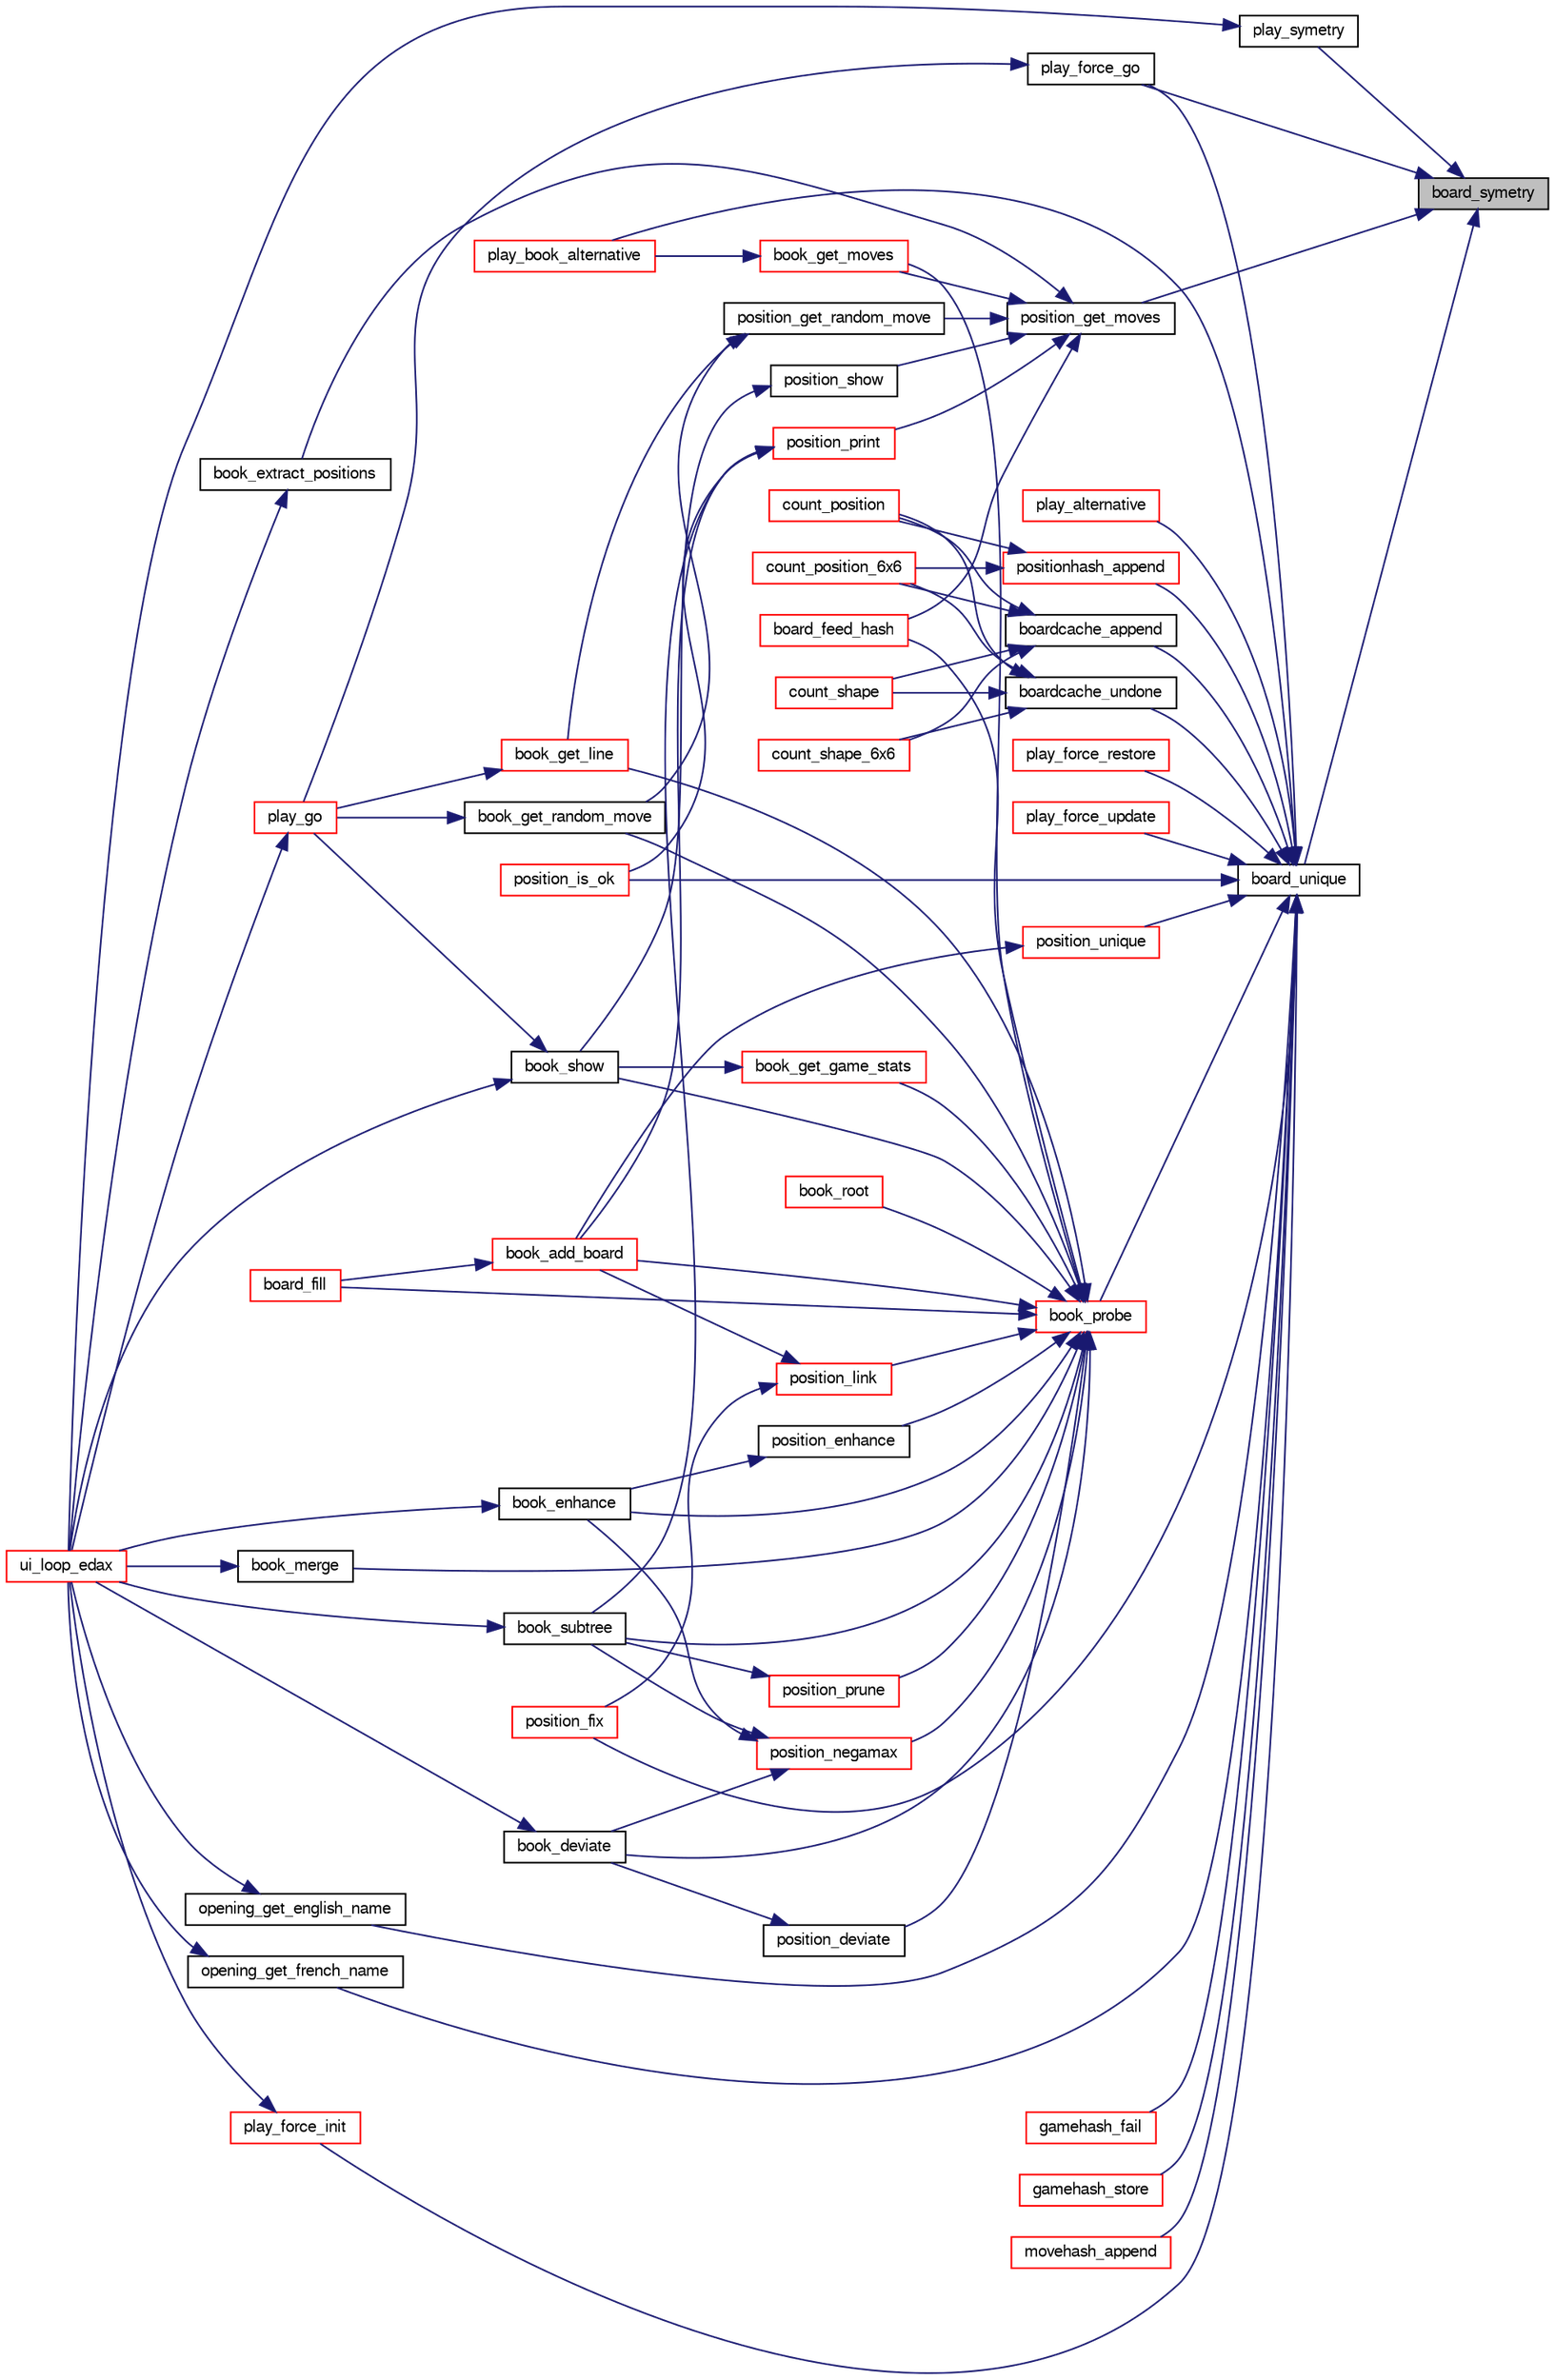 digraph "board_symetry"
{
 // LATEX_PDF_SIZE
  bgcolor="transparent";
  edge [fontname="FreeSans",fontsize="10",labelfontname="FreeSans",labelfontsize="10"];
  node [fontname="FreeSans",fontsize="10",shape=record];
  rankdir="RL";
  Node1 [label="board_symetry",height=0.2,width=0.4,color="black", fillcolor="grey75", style="filled", fontcolor="black",tooltip="symetric board"];
  Node1 -> Node2 [dir="back",color="midnightblue",fontsize="10",style="solid",fontname="FreeSans"];
  Node2 [label="board_unique",height=0.2,width=0.4,color="black",URL="$board_8c.html#a66911c3a003f5fb27a87503b5bb04f6d",tooltip="unique board"];
  Node2 -> Node3 [dir="back",color="midnightblue",fontsize="10",style="solid",fontname="FreeSans"];
  Node3 [label="boardcache_append",height=0.2,width=0.4,color="black",URL="$perft_8c.html#ab89d904b22937c99cb208063ab0e80b1",tooltip=" "];
  Node3 -> Node4 [dir="back",color="midnightblue",fontsize="10",style="solid",fontname="FreeSans"];
  Node4 [label="count_position",height=0.2,width=0.4,color="red",URL="$perft_8c.html#a2d4fe896c978bd809fa8952616362382",tooltip="Recursively count positions."];
  Node3 -> Node9 [dir="back",color="midnightblue",fontsize="10",style="solid",fontname="FreeSans"];
  Node9 [label="count_position_6x6",height=0.2,width=0.4,color="red",URL="$perft_8c.html#aa337f17617f5e241b81068c5b1d53ceb",tooltip="Recursively count positions."];
  Node3 -> Node10 [dir="back",color="midnightblue",fontsize="10",style="solid",fontname="FreeSans"];
  Node10 [label="count_shape",height=0.2,width=0.4,color="red",URL="$perft_8c.html#ac407862f89888ec121363c7dd9a391ee",tooltip="Recursively count shapes."];
  Node3 -> Node12 [dir="back",color="midnightblue",fontsize="10",style="solid",fontname="FreeSans"];
  Node12 [label="count_shape_6x6",height=0.2,width=0.4,color="red",URL="$perft_8c.html#a5dce5b6d1c1a8586cce0ce9e16e6b833",tooltip="Recursively count shapes."];
  Node2 -> Node13 [dir="back",color="midnightblue",fontsize="10",style="solid",fontname="FreeSans"];
  Node13 [label="boardcache_undone",height=0.2,width=0.4,color="black",URL="$perft_8c.html#a5b192fc464ce0ce293410aae2c75a9c7",tooltip="Append a shape to the hash table."];
  Node13 -> Node4 [dir="back",color="midnightblue",fontsize="10",style="solid",fontname="FreeSans"];
  Node13 -> Node9 [dir="back",color="midnightblue",fontsize="10",style="solid",fontname="FreeSans"];
  Node13 -> Node10 [dir="back",color="midnightblue",fontsize="10",style="solid",fontname="FreeSans"];
  Node13 -> Node12 [dir="back",color="midnightblue",fontsize="10",style="solid",fontname="FreeSans"];
  Node2 -> Node14 [dir="back",color="midnightblue",fontsize="10",style="solid",fontname="FreeSans"];
  Node14 [label="book_probe",height=0.2,width=0.4,color="red",URL="$book_8c.html#a0618aa17a7aef4ce9704705ab3f4a8fa",tooltip="Find a position in the book."];
  Node14 -> Node15 [dir="back",color="midnightblue",fontsize="10",style="solid",fontname="FreeSans"];
  Node15 [label="board_feed_hash",height=0.2,width=0.4,color="red",URL="$book_8c.html#a9c0c6a1b902182109525eb3e10db7cad",tooltip="Feed hash from a position."];
  Node14 -> Node17 [dir="back",color="midnightblue",fontsize="10",style="solid",fontname="FreeSans"];
  Node17 [label="board_fill",height=0.2,width=0.4,color="red",URL="$book_8c.html#abdce4d74200559a64a4a498f952cfe96",tooltip="Fill the opening book."];
  Node14 -> Node19 [dir="back",color="midnightblue",fontsize="10",style="solid",fontname="FreeSans"];
  Node19 [label="book_add_board",height=0.2,width=0.4,color="red",URL="$book_8c.html#a429dbc3a206062b05e0e9da5f6fd8452",tooltip="Add a position."];
  Node19 -> Node17 [dir="back",color="midnightblue",fontsize="10",style="solid",fontname="FreeSans"];
  Node14 -> Node35 [dir="back",color="midnightblue",fontsize="10",style="solid",fontname="FreeSans"];
  Node35 [label="book_deviate",height=0.2,width=0.4,color="black",URL="$book_8c.html#ad3ff0b9b8333c6714cd23ca4ebb620b8",tooltip="Deviate a book."];
  Node35 -> Node7 [dir="back",color="midnightblue",fontsize="10",style="solid",fontname="FreeSans"];
  Node7 [label="ui_loop_edax",height=0.2,width=0.4,color="red",URL="$edax_8c.html#a2354b96c7688bae32bedb6203d672f50",tooltip="Loop event."];
  Node14 -> Node36 [dir="back",color="midnightblue",fontsize="10",style="solid",fontname="FreeSans"];
  Node36 [label="book_enhance",height=0.2,width=0.4,color="black",URL="$book_8c.html#a55c9eb657940f815d9be360f1f2b7aea",tooltip="Enhance a book."];
  Node36 -> Node7 [dir="back",color="midnightblue",fontsize="10",style="solid",fontname="FreeSans"];
  Node14 -> Node37 [dir="back",color="midnightblue",fontsize="10",style="solid",fontname="FreeSans"];
  Node37 [label="book_get_game_stats",height=0.2,width=0.4,color="red",URL="$book_8c.html#aa7c2d0e635012ae756261619a1188e5c",tooltip="Get game statistics from a position."];
  Node37 -> Node38 [dir="back",color="midnightblue",fontsize="10",style="solid",fontname="FreeSans"];
  Node38 [label="book_show",height=0.2,width=0.4,color="black",URL="$book_8c.html#a393a42eb1a3ce423cad7df4eb4ffaac4",tooltip="Display a position from the book."];
  Node38 -> Node39 [dir="back",color="midnightblue",fontsize="10",style="solid",fontname="FreeSans"];
  Node39 [label="play_go",height=0.2,width=0.4,color="red",URL="$play_8c.html#aeba64a0b6660a04cff93da447da3f746",tooltip="Start thinking."];
  Node39 -> Node7 [dir="back",color="midnightblue",fontsize="10",style="solid",fontname="FreeSans"];
  Node38 -> Node7 [dir="back",color="midnightblue",fontsize="10",style="solid",fontname="FreeSans"];
  Node14 -> Node46 [dir="back",color="midnightblue",fontsize="10",style="solid",fontname="FreeSans"];
  Node46 [label="book_get_line",height=0.2,width=0.4,color="red",URL="$book_8c.html#a5c4b33003cbd770b19d394d4f6dd6a4f",tooltip="Get a variation from the book."];
  Node46 -> Node39 [dir="back",color="midnightblue",fontsize="10",style="solid",fontname="FreeSans"];
  Node14 -> Node47 [dir="back",color="midnightblue",fontsize="10",style="solid",fontname="FreeSans"];
  Node47 [label="book_get_moves",height=0.2,width=0.4,color="red",URL="$book_8c.html#aa1610f481122264992eac876893fdf35",tooltip="Get a list of moves from the book."];
  Node47 -> Node52 [dir="back",color="midnightblue",fontsize="10",style="solid",fontname="FreeSans"];
  Node52 [label="play_book_alternative",height=0.2,width=0.4,color="red",URL="$play_8c.html#a0a53dfd153477f6332c030733e3a2d56",tooltip="Seek for the best alternative move from the opening book."];
  Node14 -> Node55 [dir="back",color="midnightblue",fontsize="10",style="solid",fontname="FreeSans"];
  Node55 [label="book_get_random_move",height=0.2,width=0.4,color="black",URL="$book_8c.html#a71ddeb4c807f9833f5e8507ba9dab350",tooltip="Get a move at random from the opening book."];
  Node55 -> Node39 [dir="back",color="midnightblue",fontsize="10",style="solid",fontname="FreeSans"];
  Node14 -> Node56 [dir="back",color="midnightblue",fontsize="10",style="solid",fontname="FreeSans"];
  Node56 [label="book_merge",height=0.2,width=0.4,color="black",URL="$book_8c.html#aa496342cb2a666bd18913b11c337347c",tooltip="Merge two opening books."];
  Node56 -> Node7 [dir="back",color="midnightblue",fontsize="10",style="solid",fontname="FreeSans"];
  Node14 -> Node57 [dir="back",color="midnightblue",fontsize="10",style="solid",fontname="FreeSans"];
  Node57 [label="book_root",height=0.2,width=0.4,color="red",URL="$book_8c.html#a15fb375522cfce3cca97b01d84fab40d",tooltip="Find the initial position in the book."];
  Node14 -> Node38 [dir="back",color="midnightblue",fontsize="10",style="solid",fontname="FreeSans"];
  Node14 -> Node61 [dir="back",color="midnightblue",fontsize="10",style="solid",fontname="FreeSans"];
  Node61 [label="book_subtree",height=0.2,width=0.4,color="black",URL="$book_8c.html#a54e2a9a31eaf5be229ebfb49e200065b",tooltip="Prune a book."];
  Node61 -> Node7 [dir="back",color="midnightblue",fontsize="10",style="solid",fontname="FreeSans"];
  Node14 -> Node62 [dir="back",color="midnightblue",fontsize="10",style="solid",fontname="FreeSans"];
  Node62 [label="position_deviate",height=0.2,width=0.4,color="black",URL="$book_8c.html#ae9ee489a468274fd83808c53da0418c9",tooltip="Deviate a position."];
  Node62 -> Node35 [dir="back",color="midnightblue",fontsize="10",style="solid",fontname="FreeSans"];
  Node14 -> Node63 [dir="back",color="midnightblue",fontsize="10",style="solid",fontname="FreeSans"];
  Node63 [label="position_enhance",height=0.2,width=0.4,color="black",URL="$book_8c.html#ae7bdabeabfe76594a8c99bcdb98dedff",tooltip="Enhance a position."];
  Node63 -> Node36 [dir="back",color="midnightblue",fontsize="10",style="solid",fontname="FreeSans"];
  Node14 -> Node64 [dir="back",color="midnightblue",fontsize="10",style="solid",fontname="FreeSans"];
  Node64 [label="position_link",height=0.2,width=0.4,color="red",URL="$book_8c.html#a019aa7c08d4071fc2afc5c4a01777699",tooltip="Link a position."];
  Node64 -> Node19 [dir="back",color="midnightblue",fontsize="10",style="solid",fontname="FreeSans"];
  Node64 -> Node68 [dir="back",color="midnightblue",fontsize="10",style="solid",fontname="FreeSans"];
  Node68 [label="position_fix",height=0.2,width=0.4,color="red",URL="$book_8c.html#a2ed2c1217479c4fbf492246c22b28199",tooltip="Fix a position."];
  Node14 -> Node70 [dir="back",color="midnightblue",fontsize="10",style="solid",fontname="FreeSans"];
  Node70 [label="position_negamax",height=0.2,width=0.4,color="red",URL="$book_8c.html#a0f9f396689401dd6b9b1e3cc8cc26ab1",tooltip="Negamax a position."];
  Node70 -> Node35 [dir="back",color="midnightblue",fontsize="10",style="solid",fontname="FreeSans"];
  Node70 -> Node36 [dir="back",color="midnightblue",fontsize="10",style="solid",fontname="FreeSans"];
  Node70 -> Node61 [dir="back",color="midnightblue",fontsize="10",style="solid",fontname="FreeSans"];
  Node14 -> Node71 [dir="back",color="midnightblue",fontsize="10",style="solid",fontname="FreeSans"];
  Node71 [label="position_prune",height=0.2,width=0.4,color="red",URL="$book_8c.html#a7e9f0294a921db58731bfe94cd5e4579",tooltip="Prune a position."];
  Node71 -> Node61 [dir="back",color="midnightblue",fontsize="10",style="solid",fontname="FreeSans"];
  Node2 -> Node73 [dir="back",color="midnightblue",fontsize="10",style="solid",fontname="FreeSans"];
  Node73 [label="gamehash_fail",height=0.2,width=0.4,color="red",URL="$perft_8c.html#adb6b55f288772c9a74db02105ee8c6c3",tooltip="Seek for a position in the hash table."];
  Node2 -> Node77 [dir="back",color="midnightblue",fontsize="10",style="solid",fontname="FreeSans"];
  Node77 [label="gamehash_store",height=0.2,width=0.4,color="red",URL="$perft_8c.html#a17abbd1909dc68176002cc819df8dc1d",tooltip="Store a game position."];
  Node2 -> Node78 [dir="back",color="midnightblue",fontsize="10",style="solid",fontname="FreeSans"];
  Node78 [label="movehash_append",height=0.2,width=0.4,color="red",URL="$move_8c.html#a5c446e3414594b950b7d1a6e219aa960",tooltip="Append a position to the hash table."];
  Node2 -> Node79 [dir="back",color="midnightblue",fontsize="10",style="solid",fontname="FreeSans"];
  Node79 [label="opening_get_english_name",height=0.2,width=0.4,color="black",URL="$opening_8c.html#a29fe489da5c01afa117dbc8b836f3e19",tooltip="Check if a board has got an engilsh opening name."];
  Node79 -> Node7 [dir="back",color="midnightblue",fontsize="10",style="solid",fontname="FreeSans"];
  Node2 -> Node80 [dir="back",color="midnightblue",fontsize="10",style="solid",fontname="FreeSans"];
  Node80 [label="opening_get_french_name",height=0.2,width=0.4,color="black",URL="$opening_8c.html#a72ee5109eda4126f1540dab97af838c0",tooltip="Check if a board has got a french opening name."];
  Node80 -> Node7 [dir="back",color="midnightblue",fontsize="10",style="solid",fontname="FreeSans"];
  Node2 -> Node81 [dir="back",color="midnightblue",fontsize="10",style="solid",fontname="FreeSans"];
  Node81 [label="play_alternative",height=0.2,width=0.4,color="red",URL="$play_8c.html#ab220e1e3acf69015cd2e2b32abbdbaae",tooltip="Seek for the best alternative move."];
  Node2 -> Node52 [dir="back",color="midnightblue",fontsize="10",style="solid",fontname="FreeSans"];
  Node2 -> Node83 [dir="back",color="midnightblue",fontsize="10",style="solid",fontname="FreeSans"];
  Node83 [label="play_force_go",height=0.2,width=0.4,color="black",URL="$play_8c.html#a0fac168d26c41a2a24f357011d546143",tooltip="Play a forced move."];
  Node83 -> Node39 [dir="back",color="midnightblue",fontsize="10",style="solid",fontname="FreeSans"];
  Node2 -> Node84 [dir="back",color="midnightblue",fontsize="10",style="solid",fontname="FreeSans"];
  Node84 [label="play_force_init",height=0.2,width=0.4,color="red",URL="$play_8c.html#a8ae26aeb1f439fc5a4bed1af1cb6a4ce",tooltip="Initialize a forced line."];
  Node84 -> Node7 [dir="back",color="midnightblue",fontsize="10",style="solid",fontname="FreeSans"];
  Node2 -> Node88 [dir="back",color="midnightblue",fontsize="10",style="solid",fontname="FreeSans"];
  Node88 [label="play_force_restore",height=0.2,width=0.4,color="red",URL="$play_8c.html#a0f958b5a711058c82752c80a979ace12",tooltip="Restore a forced line."];
  Node2 -> Node90 [dir="back",color="midnightblue",fontsize="10",style="solid",fontname="FreeSans"];
  Node90 [label="play_force_update",height=0.2,width=0.4,color="red",URL="$play_8c.html#aa6c1c201217d9e3141a02512635d98c1",tooltip="Update a forced line."];
  Node2 -> Node68 [dir="back",color="midnightblue",fontsize="10",style="solid",fontname="FreeSans"];
  Node2 -> Node97 [dir="back",color="midnightblue",fontsize="10",style="solid",fontname="FreeSans"];
  Node97 [label="position_is_ok",height=0.2,width=0.4,color="red",URL="$book_8c.html#a72ebb0fd09a7722748b1a0c46f42312e",tooltip="Check if position is ok or need fixing."];
  Node2 -> Node100 [dir="back",color="midnightblue",fontsize="10",style="solid",fontname="FreeSans"];
  Node100 [label="position_unique",height=0.2,width=0.4,color="red",URL="$book_8c.html#aa759e4da25983478739275f1a0506a64",tooltip="Make position unique, regarding symetries."];
  Node100 -> Node19 [dir="back",color="midnightblue",fontsize="10",style="solid",fontname="FreeSans"];
  Node2 -> Node101 [dir="back",color="midnightblue",fontsize="10",style="solid",fontname="FreeSans"];
  Node101 [label="positionhash_append",height=0.2,width=0.4,color="red",URL="$perft_8c.html#aca3a6e88970a37dc6480e7159e325cd0",tooltip="Append a position to the hash table."];
  Node101 -> Node4 [dir="back",color="midnightblue",fontsize="10",style="solid",fontname="FreeSans"];
  Node101 -> Node9 [dir="back",color="midnightblue",fontsize="10",style="solid",fontname="FreeSans"];
  Node1 -> Node83 [dir="back",color="midnightblue",fontsize="10",style="solid",fontname="FreeSans"];
  Node1 -> Node103 [dir="back",color="midnightblue",fontsize="10",style="solid",fontname="FreeSans"];
  Node103 [label="play_symetry",height=0.2,width=0.4,color="black",URL="$play_8c.html#aba94f04f774fb6ccd8f088868f29c1e0",tooltip="Get the symetry of the actual position."];
  Node103 -> Node7 [dir="back",color="midnightblue",fontsize="10",style="solid",fontname="FreeSans"];
  Node1 -> Node104 [dir="back",color="midnightblue",fontsize="10",style="solid",fontname="FreeSans"];
  Node104 [label="position_get_moves",height=0.2,width=0.4,color="black",URL="$book_8c.html#a66fb9c00f652c4cb754bee6878794976",tooltip="Get moves from a position."];
  Node104 -> Node15 [dir="back",color="midnightblue",fontsize="10",style="solid",fontname="FreeSans"];
  Node104 -> Node105 [dir="back",color="midnightblue",fontsize="10",style="solid",fontname="FreeSans"];
  Node105 [label="book_extract_positions",height=0.2,width=0.4,color="black",URL="$book_8c.html#a0e747ea137315fed0a141a8b371c8960",tooltip="print a set of position."];
  Node105 -> Node7 [dir="back",color="midnightblue",fontsize="10",style="solid",fontname="FreeSans"];
  Node104 -> Node47 [dir="back",color="midnightblue",fontsize="10",style="solid",fontname="FreeSans"];
  Node104 -> Node106 [dir="back",color="midnightblue",fontsize="10",style="solid",fontname="FreeSans"];
  Node106 [label="position_get_random_move",height=0.2,width=0.4,color="black",URL="$book_8c.html#a51c109a522403edef219cc3a08b26b3e",tooltip="Chose a move at random from the position."];
  Node106 -> Node46 [dir="back",color="midnightblue",fontsize="10",style="solid",fontname="FreeSans"];
  Node106 -> Node55 [dir="back",color="midnightblue",fontsize="10",style="solid",fontname="FreeSans"];
  Node104 -> Node107 [dir="back",color="midnightblue",fontsize="10",style="solid",fontname="FreeSans"];
  Node107 [label="position_print",height=0.2,width=0.4,color="red",URL="$book_8c.html#a804457298fe82d9bbfb92588288aa406",tooltip="print a position in a compact but readable format."];
  Node107 -> Node19 [dir="back",color="midnightblue",fontsize="10",style="solid",fontname="FreeSans"];
  Node107 -> Node61 [dir="back",color="midnightblue",fontsize="10",style="solid",fontname="FreeSans"];
  Node107 -> Node97 [dir="back",color="midnightblue",fontsize="10",style="solid",fontname="FreeSans"];
  Node104 -> Node110 [dir="back",color="midnightblue",fontsize="10",style="solid",fontname="FreeSans"];
  Node110 [label="position_show",height=0.2,width=0.4,color="black",URL="$book_8c.html#a8de8f64b2388b45281acc8b4d5cd03ce",tooltip="print a position in a readable format."];
  Node110 -> Node38 [dir="back",color="midnightblue",fontsize="10",style="solid",fontname="FreeSans"];
}
